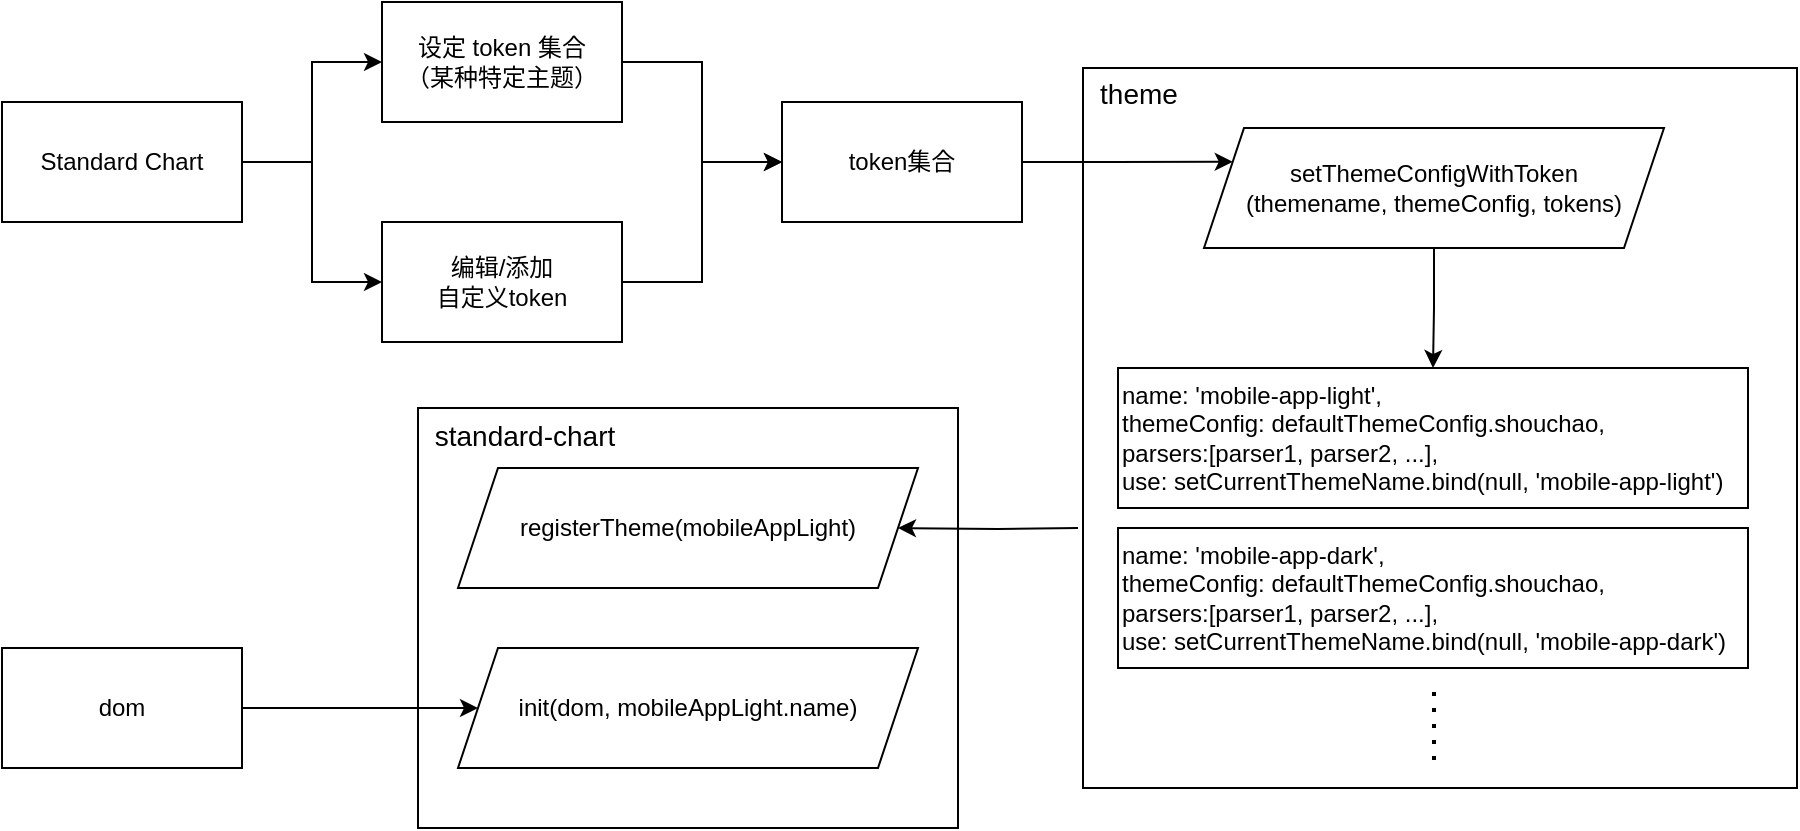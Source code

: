 <mxfile version="21.6.8" type="device">
  <diagram id="C5RBs43oDa-KdzZeNtuy" name="Page-1">
    <mxGraphModel dx="1915" dy="660" grid="1" gridSize="10" guides="1" tooltips="1" connect="1" arrows="1" fold="1" page="1" pageScale="1" pageWidth="827" pageHeight="1169" math="0" shadow="0">
      <root>
        <mxCell id="WIyWlLk6GJQsqaUBKTNV-0" />
        <mxCell id="WIyWlLk6GJQsqaUBKTNV-1" parent="WIyWlLk6GJQsqaUBKTNV-0" />
        <mxCell id="qPojI85lpEUor3rwiCEp-58" value="" style="rounded=0;whiteSpace=wrap;html=1;" vertex="1" parent="WIyWlLk6GJQsqaUBKTNV-1">
          <mxGeometry x="-560" y="360" width="270" height="210" as="geometry" />
        </mxCell>
        <mxCell id="qPojI85lpEUor3rwiCEp-59" value="" style="edgeStyle=orthogonalEdgeStyle;rounded=0;orthogonalLoop=1;jettySize=auto;html=1;" edge="1" parent="WIyWlLk6GJQsqaUBKTNV-1" target="qPojI85lpEUor3rwiCEp-55">
          <mxGeometry relative="1" as="geometry">
            <mxPoint x="-230" y="420" as="sourcePoint" />
          </mxGeometry>
        </mxCell>
        <mxCell id="qPojI85lpEUor3rwiCEp-46" value="" style="rounded=0;whiteSpace=wrap;html=1;" vertex="1" parent="WIyWlLk6GJQsqaUBKTNV-1">
          <mxGeometry x="-227.5" y="190" width="357" height="360" as="geometry" />
        </mxCell>
        <mxCell id="qPojI85lpEUor3rwiCEp-7" value="" style="edgeStyle=orthogonalEdgeStyle;rounded=0;orthogonalLoop=1;jettySize=auto;html=1;entryX=0;entryY=0.5;entryDx=0;entryDy=0;" edge="1" parent="WIyWlLk6GJQsqaUBKTNV-1" source="qPojI85lpEUor3rwiCEp-0" target="qPojI85lpEUor3rwiCEp-6">
          <mxGeometry relative="1" as="geometry" />
        </mxCell>
        <mxCell id="qPojI85lpEUor3rwiCEp-0" value="设定 token 集合&lt;br&gt;（某种特定主题）" style="rounded=0;whiteSpace=wrap;html=1;" vertex="1" parent="WIyWlLk6GJQsqaUBKTNV-1">
          <mxGeometry x="-578" y="157" width="120" height="60" as="geometry" />
        </mxCell>
        <mxCell id="qPojI85lpEUor3rwiCEp-2" value="" style="edgeStyle=orthogonalEdgeStyle;rounded=0;orthogonalLoop=1;jettySize=auto;html=1;entryX=0;entryY=0.5;entryDx=0;entryDy=0;" edge="1" parent="WIyWlLk6GJQsqaUBKTNV-1" source="qPojI85lpEUor3rwiCEp-1" target="qPojI85lpEUor3rwiCEp-0">
          <mxGeometry relative="1" as="geometry" />
        </mxCell>
        <mxCell id="qPojI85lpEUor3rwiCEp-5" value="" style="edgeStyle=orthogonalEdgeStyle;rounded=0;orthogonalLoop=1;jettySize=auto;html=1;" edge="1" parent="WIyWlLk6GJQsqaUBKTNV-1" source="qPojI85lpEUor3rwiCEp-1" target="qPojI85lpEUor3rwiCEp-4">
          <mxGeometry relative="1" as="geometry" />
        </mxCell>
        <mxCell id="qPojI85lpEUor3rwiCEp-1" value="Standard Chart" style="rounded=0;whiteSpace=wrap;html=1;" vertex="1" parent="WIyWlLk6GJQsqaUBKTNV-1">
          <mxGeometry x="-768" y="207" width="120" height="60" as="geometry" />
        </mxCell>
        <mxCell id="qPojI85lpEUor3rwiCEp-8" value="" style="edgeStyle=orthogonalEdgeStyle;rounded=0;orthogonalLoop=1;jettySize=auto;html=1;" edge="1" parent="WIyWlLk6GJQsqaUBKTNV-1" source="qPojI85lpEUor3rwiCEp-4" target="qPojI85lpEUor3rwiCEp-6">
          <mxGeometry relative="1" as="geometry" />
        </mxCell>
        <mxCell id="qPojI85lpEUor3rwiCEp-4" value="编辑/添加&lt;br&gt;自定义token" style="rounded=0;whiteSpace=wrap;html=1;" vertex="1" parent="WIyWlLk6GJQsqaUBKTNV-1">
          <mxGeometry x="-578" y="267" width="120" height="60" as="geometry" />
        </mxCell>
        <mxCell id="qPojI85lpEUor3rwiCEp-45" value="" style="edgeStyle=orthogonalEdgeStyle;rounded=0;orthogonalLoop=1;jettySize=auto;html=1;exitX=1;exitY=0.5;exitDx=0;exitDy=0;entryX=0;entryY=0.25;entryDx=0;entryDy=0;" edge="1" parent="WIyWlLk6GJQsqaUBKTNV-1" source="qPojI85lpEUor3rwiCEp-6" target="qPojI85lpEUor3rwiCEp-44">
          <mxGeometry relative="1" as="geometry">
            <mxPoint x="-232" y="250" as="sourcePoint" />
          </mxGeometry>
        </mxCell>
        <mxCell id="qPojI85lpEUor3rwiCEp-6" value="token集合" style="rounded=0;whiteSpace=wrap;html=1;" vertex="1" parent="WIyWlLk6GJQsqaUBKTNV-1">
          <mxGeometry x="-378" y="207" width="120" height="60" as="geometry" />
        </mxCell>
        <mxCell id="qPojI85lpEUor3rwiCEp-52" value="" style="edgeStyle=orthogonalEdgeStyle;rounded=0;orthogonalLoop=1;jettySize=auto;html=1;" edge="1" parent="WIyWlLk6GJQsqaUBKTNV-1" source="qPojI85lpEUor3rwiCEp-44" target="qPojI85lpEUor3rwiCEp-47">
          <mxGeometry relative="1" as="geometry" />
        </mxCell>
        <mxCell id="qPojI85lpEUor3rwiCEp-44" value="setThemeConfigWithToken&lt;br&gt;(themename, themeConfig, tokens)" style="shape=parallelogram;perimeter=parallelogramPerimeter;whiteSpace=wrap;html=1;fixedSize=1;" vertex="1" parent="WIyWlLk6GJQsqaUBKTNV-1">
          <mxGeometry x="-167" y="220" width="230" height="60" as="geometry" />
        </mxCell>
        <mxCell id="qPojI85lpEUor3rwiCEp-47" value="name: &#39;mobile-app-light&#39;,&lt;br&gt;themeConfig: defaultThemeConfig.shouchao,&lt;br&gt;parsers:[parser1, parser2, ...],&lt;br&gt;use: setCurrentThemeName.bind(null, &#39;mobile-app-light&#39;)" style="rounded=0;whiteSpace=wrap;html=1;align=left;" vertex="1" parent="WIyWlLk6GJQsqaUBKTNV-1">
          <mxGeometry x="-210" y="340" width="315" height="70" as="geometry" />
        </mxCell>
        <mxCell id="qPojI85lpEUor3rwiCEp-50" value="name: &#39;mobile-app-dark&#39;,&lt;br&gt;themeConfig: defaultThemeConfig.shouchao,&lt;br&gt;parsers:[parser1, parser2, ...],&lt;br&gt;use: setCurrentThemeName.bind(null, &#39;mobile-app-dark&#39;)" style="rounded=0;whiteSpace=wrap;html=1;align=left;" vertex="1" parent="WIyWlLk6GJQsqaUBKTNV-1">
          <mxGeometry x="-210" y="420" width="315" height="70" as="geometry" />
        </mxCell>
        <mxCell id="qPojI85lpEUor3rwiCEp-51" value="" style="endArrow=none;dashed=1;html=1;dashPattern=1 3;strokeWidth=2;rounded=0;" edge="1" parent="WIyWlLk6GJQsqaUBKTNV-1">
          <mxGeometry width="50" height="50" relative="1" as="geometry">
            <mxPoint x="-52" y="502" as="sourcePoint" />
            <mxPoint x="-52" y="542" as="targetPoint" />
          </mxGeometry>
        </mxCell>
        <mxCell id="qPojI85lpEUor3rwiCEp-54" value="&lt;span style=&quot;font-weight: normal;&quot;&gt;&lt;font style=&quot;font-size: 14px;&quot;&gt;theme&lt;/font&gt;&lt;/span&gt;" style="text;strokeColor=none;fillColor=none;html=1;fontSize=24;fontStyle=1;verticalAlign=middle;align=center;" vertex="1" parent="WIyWlLk6GJQsqaUBKTNV-1">
          <mxGeometry x="-250" y="180" width="100" height="40" as="geometry" />
        </mxCell>
        <mxCell id="qPojI85lpEUor3rwiCEp-55" value="registerTheme(mobileAppLight&lt;span style=&quot;background-color: initial;&quot;&gt;)&lt;/span&gt;" style="shape=parallelogram;perimeter=parallelogramPerimeter;whiteSpace=wrap;html=1;fixedSize=1;" vertex="1" parent="WIyWlLk6GJQsqaUBKTNV-1">
          <mxGeometry x="-540" y="390" width="230" height="60" as="geometry" />
        </mxCell>
        <mxCell id="qPojI85lpEUor3rwiCEp-57" value="init(dom, mobileAppLight.name&lt;span style=&quot;background-color: initial;&quot;&gt;)&lt;/span&gt;" style="shape=parallelogram;perimeter=parallelogramPerimeter;whiteSpace=wrap;html=1;fixedSize=1;" vertex="1" parent="WIyWlLk6GJQsqaUBKTNV-1">
          <mxGeometry x="-540" y="480" width="230" height="60" as="geometry" />
        </mxCell>
        <mxCell id="qPojI85lpEUor3rwiCEp-61" value="" style="edgeStyle=orthogonalEdgeStyle;rounded=0;orthogonalLoop=1;jettySize=auto;html=1;" edge="1" parent="WIyWlLk6GJQsqaUBKTNV-1" source="qPojI85lpEUor3rwiCEp-60" target="qPojI85lpEUor3rwiCEp-57">
          <mxGeometry relative="1" as="geometry" />
        </mxCell>
        <mxCell id="qPojI85lpEUor3rwiCEp-60" value="dom" style="rounded=0;whiteSpace=wrap;html=1;" vertex="1" parent="WIyWlLk6GJQsqaUBKTNV-1">
          <mxGeometry x="-768" y="480" width="120" height="60" as="geometry" />
        </mxCell>
        <mxCell id="qPojI85lpEUor3rwiCEp-62" value="&lt;span style=&quot;font-weight: normal;&quot;&gt;&lt;font style=&quot;font-size: 14px;&quot;&gt;standard-chart&lt;/font&gt;&lt;/span&gt;" style="text;strokeColor=none;fillColor=none;html=1;fontSize=24;fontStyle=1;verticalAlign=middle;align=center;" vertex="1" parent="WIyWlLk6GJQsqaUBKTNV-1">
          <mxGeometry x="-557" y="351" width="100" height="40" as="geometry" />
        </mxCell>
      </root>
    </mxGraphModel>
  </diagram>
</mxfile>
